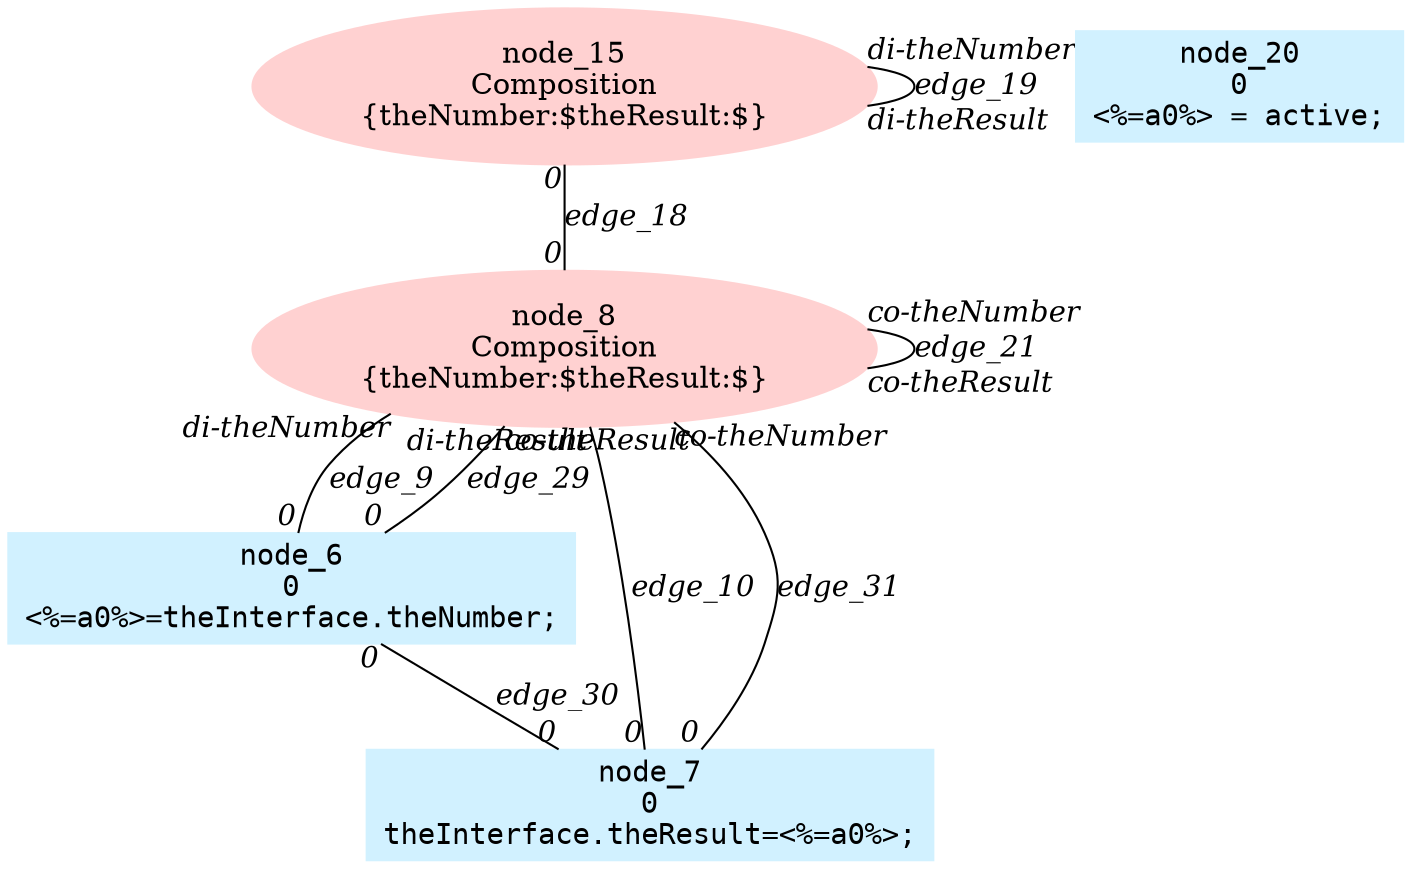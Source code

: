 digraph g{node_8 [shape=ellipse, style=filled, color="#ffd1d1", label="node_8
Composition
{theNumber:$theResult:$}" ]
node_15 [shape=ellipse, style=filled, color="#ffd1d1", label="node_15
Composition
{theNumber:$theResult:$}" ]
node_6 [shape=box, style=filled, color="#d1f1ff", fontname="Courier", label="node_6
0
<%=a0%>=theInterface.theNumber;
" ]
node_7 [shape=box, style=filled, color="#d1f1ff", fontname="Courier", label="node_7
0
theInterface.theResult=<%=a0%>;
" ]
node_20 [shape=box, style=filled, color="#d1f1ff", fontname="Courier", label="node_20
0
<%=a0%> = active;
" ]
node_8 -> node_6 [dir=none, arrowHead=none, fontname="Times-Italic", label="edge_9",  headlabel="0", taillabel="di-theNumber" ]
node_8 -> node_7 [dir=none, arrowHead=none, fontname="Times-Italic", label="edge_10",  headlabel="0", taillabel="di-theResult" ]
node_15 -> node_8 [dir=none, arrowHead=none, fontname="Times-Italic", label="edge_18",  headlabel="0", taillabel="0" ]
node_15 -> node_15 [dir=none, arrowHead=none, fontname="Times-Italic", label="edge_19",  headlabel="di-theResult", taillabel="di-theNumber" ]
node_8 -> node_8 [dir=none, arrowHead=none, fontname="Times-Italic", label="edge_21",  headlabel="co-theResult", taillabel="co-theNumber" ]
node_8 -> node_6 [dir=none, arrowHead=none, fontname="Times-Italic", label="edge_29",  headlabel="0", taillabel="co-theResult" ]
node_6 -> node_7 [dir=none, arrowHead=none, fontname="Times-Italic", label="edge_30",  headlabel="0", taillabel="0" ]
node_8 -> node_7 [dir=none, arrowHead=none, fontname="Times-Italic", label="edge_31",  headlabel="0", taillabel="co-theNumber" ]
}